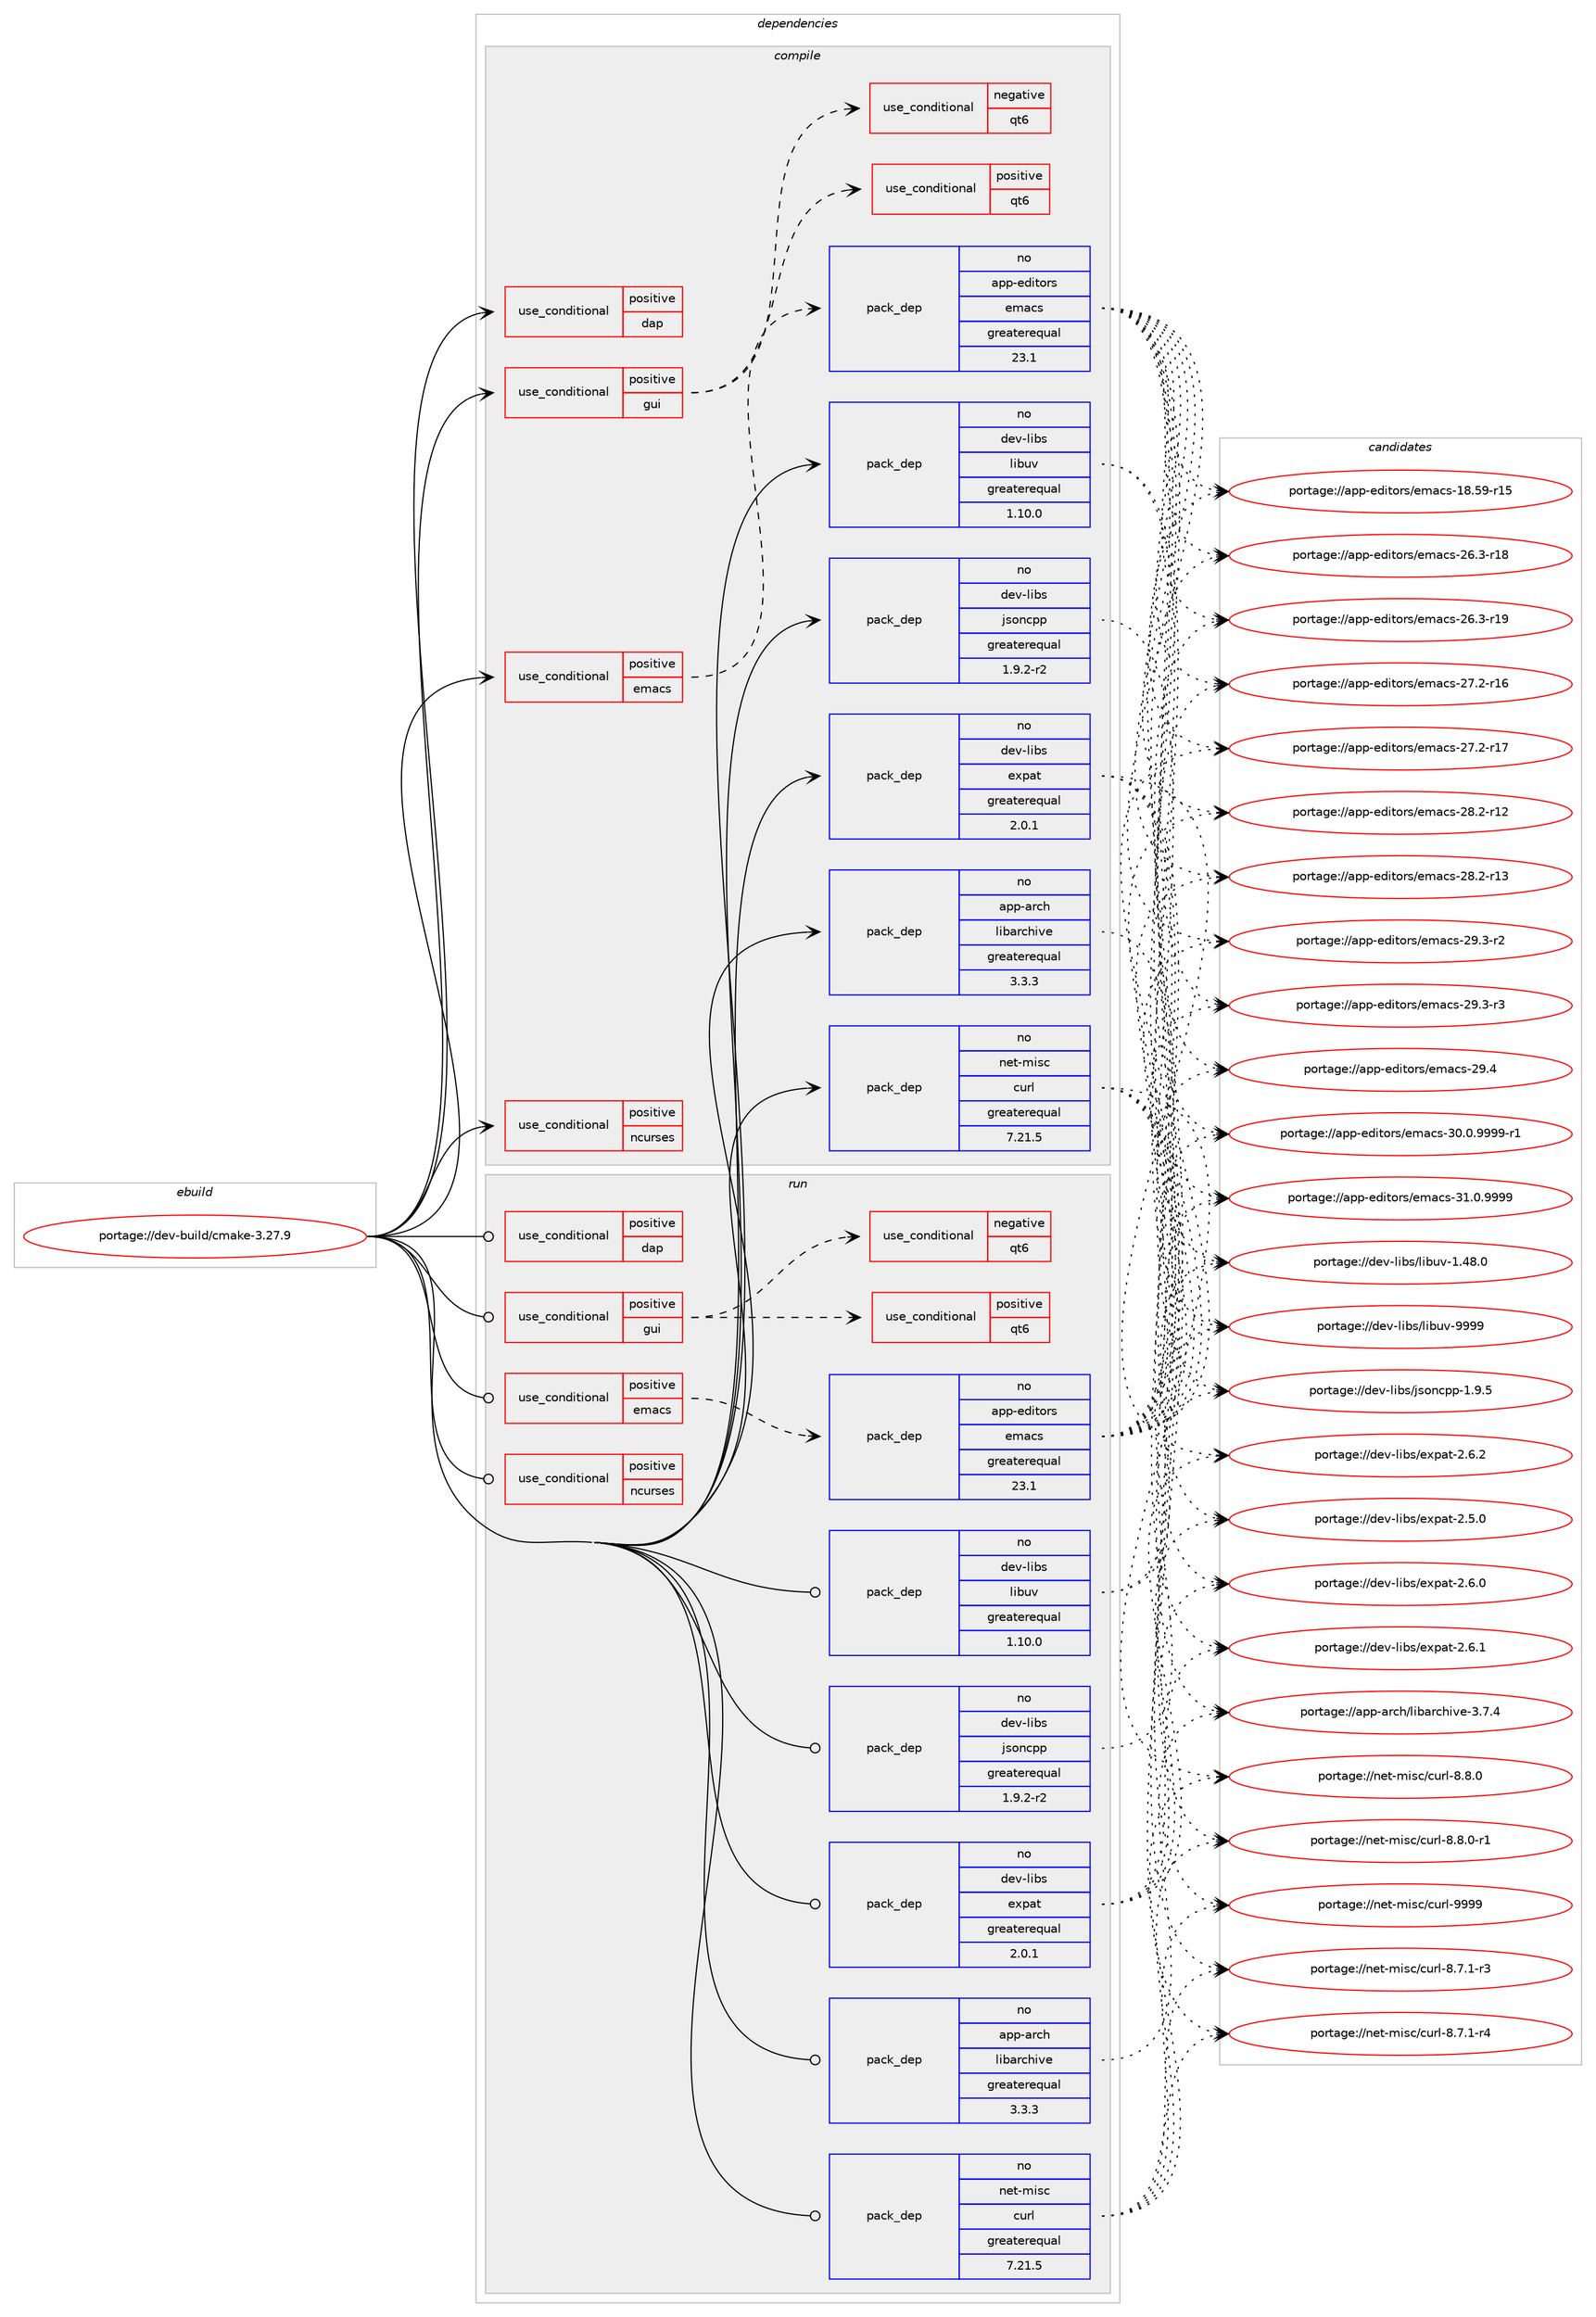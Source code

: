 digraph prolog {

# *************
# Graph options
# *************

newrank=true;
concentrate=true;
compound=true;
graph [rankdir=LR,fontname=Helvetica,fontsize=10,ranksep=1.5];#, ranksep=2.5, nodesep=0.2];
edge  [arrowhead=vee];
node  [fontname=Helvetica,fontsize=10];

# **********
# The ebuild
# **********

subgraph cluster_leftcol {
color=gray;
rank=same;
label=<<i>ebuild</i>>;
id [label="portage://dev-build/cmake-3.27.9", color=red, width=4, href="../dev-build/cmake-3.27.9.svg"];
}

# ****************
# The dependencies
# ****************

subgraph cluster_midcol {
color=gray;
label=<<i>dependencies</i>>;
subgraph cluster_compile {
fillcolor="#eeeeee";
style=filled;
label=<<i>compile</i>>;
subgraph cond16273 {
dependency29340 [label=<<TABLE BORDER="0" CELLBORDER="1" CELLSPACING="0" CELLPADDING="4"><TR><TD ROWSPAN="3" CELLPADDING="10">use_conditional</TD></TR><TR><TD>positive</TD></TR><TR><TD>dap</TD></TR></TABLE>>, shape=none, color=red];
# *** BEGIN UNKNOWN DEPENDENCY TYPE (TODO) ***
# dependency29340 -> package_dependency(portage://dev-build/cmake-3.27.9,install,no,dev-cpp,cppdap,none,[,,],[],[])
# *** END UNKNOWN DEPENDENCY TYPE (TODO) ***

}
id:e -> dependency29340:w [weight=20,style="solid",arrowhead="vee"];
subgraph cond16274 {
dependency29341 [label=<<TABLE BORDER="0" CELLBORDER="1" CELLSPACING="0" CELLPADDING="4"><TR><TD ROWSPAN="3" CELLPADDING="10">use_conditional</TD></TR><TR><TD>positive</TD></TR><TR><TD>emacs</TD></TR></TABLE>>, shape=none, color=red];
subgraph pack12176 {
dependency29342 [label=<<TABLE BORDER="0" CELLBORDER="1" CELLSPACING="0" CELLPADDING="4" WIDTH="220"><TR><TD ROWSPAN="6" CELLPADDING="30">pack_dep</TD></TR><TR><TD WIDTH="110">no</TD></TR><TR><TD>app-editors</TD></TR><TR><TD>emacs</TD></TR><TR><TD>greaterequal</TD></TR><TR><TD>23.1</TD></TR></TABLE>>, shape=none, color=blue];
}
dependency29341:e -> dependency29342:w [weight=20,style="dashed",arrowhead="vee"];
}
id:e -> dependency29341:w [weight=20,style="solid",arrowhead="vee"];
subgraph cond16275 {
dependency29343 [label=<<TABLE BORDER="0" CELLBORDER="1" CELLSPACING="0" CELLPADDING="4"><TR><TD ROWSPAN="3" CELLPADDING="10">use_conditional</TD></TR><TR><TD>positive</TD></TR><TR><TD>gui</TD></TR></TABLE>>, shape=none, color=red];
subgraph cond16276 {
dependency29344 [label=<<TABLE BORDER="0" CELLBORDER="1" CELLSPACING="0" CELLPADDING="4"><TR><TD ROWSPAN="3" CELLPADDING="10">use_conditional</TD></TR><TR><TD>negative</TD></TR><TR><TD>qt6</TD></TR></TABLE>>, shape=none, color=red];
# *** BEGIN UNKNOWN DEPENDENCY TYPE (TODO) ***
# dependency29344 -> package_dependency(portage://dev-build/cmake-3.27.9,install,no,dev-qt,qtcore,none,[,,],[slot(5)],[])
# *** END UNKNOWN DEPENDENCY TYPE (TODO) ***

# *** BEGIN UNKNOWN DEPENDENCY TYPE (TODO) ***
# dependency29344 -> package_dependency(portage://dev-build/cmake-3.27.9,install,no,dev-qt,qtgui,none,[,,],[slot(5)],[])
# *** END UNKNOWN DEPENDENCY TYPE (TODO) ***

# *** BEGIN UNKNOWN DEPENDENCY TYPE (TODO) ***
# dependency29344 -> package_dependency(portage://dev-build/cmake-3.27.9,install,no,dev-qt,qtwidgets,none,[,,],[slot(5)],[])
# *** END UNKNOWN DEPENDENCY TYPE (TODO) ***

}
dependency29343:e -> dependency29344:w [weight=20,style="dashed",arrowhead="vee"];
subgraph cond16277 {
dependency29345 [label=<<TABLE BORDER="0" CELLBORDER="1" CELLSPACING="0" CELLPADDING="4"><TR><TD ROWSPAN="3" CELLPADDING="10">use_conditional</TD></TR><TR><TD>positive</TD></TR><TR><TD>qt6</TD></TR></TABLE>>, shape=none, color=red];
# *** BEGIN UNKNOWN DEPENDENCY TYPE (TODO) ***
# dependency29345 -> package_dependency(portage://dev-build/cmake-3.27.9,install,no,dev-qt,qtbase,none,[,,],[slot(6)],[use(enable(gui),none),use(enable(widgets),none)])
# *** END UNKNOWN DEPENDENCY TYPE (TODO) ***

}
dependency29343:e -> dependency29345:w [weight=20,style="dashed",arrowhead="vee"];
}
id:e -> dependency29343:w [weight=20,style="solid",arrowhead="vee"];
subgraph cond16278 {
dependency29346 [label=<<TABLE BORDER="0" CELLBORDER="1" CELLSPACING="0" CELLPADDING="4"><TR><TD ROWSPAN="3" CELLPADDING="10">use_conditional</TD></TR><TR><TD>positive</TD></TR><TR><TD>ncurses</TD></TR></TABLE>>, shape=none, color=red];
# *** BEGIN UNKNOWN DEPENDENCY TYPE (TODO) ***
# dependency29346 -> package_dependency(portage://dev-build/cmake-3.27.9,install,no,sys-libs,ncurses,none,[,,],any_same_slot,[])
# *** END UNKNOWN DEPENDENCY TYPE (TODO) ***

}
id:e -> dependency29346:w [weight=20,style="solid",arrowhead="vee"];
subgraph pack12177 {
dependency29347 [label=<<TABLE BORDER="0" CELLBORDER="1" CELLSPACING="0" CELLPADDING="4" WIDTH="220"><TR><TD ROWSPAN="6" CELLPADDING="30">pack_dep</TD></TR><TR><TD WIDTH="110">no</TD></TR><TR><TD>app-arch</TD></TR><TR><TD>libarchive</TD></TR><TR><TD>greaterequal</TD></TR><TR><TD>3.3.3</TD></TR></TABLE>>, shape=none, color=blue];
}
id:e -> dependency29347:w [weight=20,style="solid",arrowhead="vee"];
# *** BEGIN UNKNOWN DEPENDENCY TYPE (TODO) ***
# id -> package_dependency(portage://dev-build/cmake-3.27.9,install,no,app-crypt,rhash,none,[,,],[slot(0),equal],[])
# *** END UNKNOWN DEPENDENCY TYPE (TODO) ***

subgraph pack12178 {
dependency29348 [label=<<TABLE BORDER="0" CELLBORDER="1" CELLSPACING="0" CELLPADDING="4" WIDTH="220"><TR><TD ROWSPAN="6" CELLPADDING="30">pack_dep</TD></TR><TR><TD WIDTH="110">no</TD></TR><TR><TD>dev-libs</TD></TR><TR><TD>expat</TD></TR><TR><TD>greaterequal</TD></TR><TR><TD>2.0.1</TD></TR></TABLE>>, shape=none, color=blue];
}
id:e -> dependency29348:w [weight=20,style="solid",arrowhead="vee"];
subgraph pack12179 {
dependency29349 [label=<<TABLE BORDER="0" CELLBORDER="1" CELLSPACING="0" CELLPADDING="4" WIDTH="220"><TR><TD ROWSPAN="6" CELLPADDING="30">pack_dep</TD></TR><TR><TD WIDTH="110">no</TD></TR><TR><TD>dev-libs</TD></TR><TR><TD>jsoncpp</TD></TR><TR><TD>greaterequal</TD></TR><TR><TD>1.9.2-r2</TD></TR></TABLE>>, shape=none, color=blue];
}
id:e -> dependency29349:w [weight=20,style="solid",arrowhead="vee"];
subgraph pack12180 {
dependency29350 [label=<<TABLE BORDER="0" CELLBORDER="1" CELLSPACING="0" CELLPADDING="4" WIDTH="220"><TR><TD ROWSPAN="6" CELLPADDING="30">pack_dep</TD></TR><TR><TD WIDTH="110">no</TD></TR><TR><TD>dev-libs</TD></TR><TR><TD>libuv</TD></TR><TR><TD>greaterequal</TD></TR><TR><TD>1.10.0</TD></TR></TABLE>>, shape=none, color=blue];
}
id:e -> dependency29350:w [weight=20,style="solid",arrowhead="vee"];
subgraph pack12181 {
dependency29351 [label=<<TABLE BORDER="0" CELLBORDER="1" CELLSPACING="0" CELLPADDING="4" WIDTH="220"><TR><TD ROWSPAN="6" CELLPADDING="30">pack_dep</TD></TR><TR><TD WIDTH="110">no</TD></TR><TR><TD>net-misc</TD></TR><TR><TD>curl</TD></TR><TR><TD>greaterequal</TD></TR><TR><TD>7.21.5</TD></TR></TABLE>>, shape=none, color=blue];
}
id:e -> dependency29351:w [weight=20,style="solid",arrowhead="vee"];
# *** BEGIN UNKNOWN DEPENDENCY TYPE (TODO) ***
# id -> package_dependency(portage://dev-build/cmake-3.27.9,install,no,sys-libs,zlib,none,[,,],[],[])
# *** END UNKNOWN DEPENDENCY TYPE (TODO) ***

# *** BEGIN UNKNOWN DEPENDENCY TYPE (TODO) ***
# id -> package_dependency(portage://dev-build/cmake-3.27.9,install,no,virtual,pkgconfig,none,[,,],[],[])
# *** END UNKNOWN DEPENDENCY TYPE (TODO) ***

}
subgraph cluster_compileandrun {
fillcolor="#eeeeee";
style=filled;
label=<<i>compile and run</i>>;
}
subgraph cluster_run {
fillcolor="#eeeeee";
style=filled;
label=<<i>run</i>>;
subgraph cond16279 {
dependency29352 [label=<<TABLE BORDER="0" CELLBORDER="1" CELLSPACING="0" CELLPADDING="4"><TR><TD ROWSPAN="3" CELLPADDING="10">use_conditional</TD></TR><TR><TD>positive</TD></TR><TR><TD>dap</TD></TR></TABLE>>, shape=none, color=red];
# *** BEGIN UNKNOWN DEPENDENCY TYPE (TODO) ***
# dependency29352 -> package_dependency(portage://dev-build/cmake-3.27.9,run,no,dev-cpp,cppdap,none,[,,],[],[])
# *** END UNKNOWN DEPENDENCY TYPE (TODO) ***

}
id:e -> dependency29352:w [weight=20,style="solid",arrowhead="odot"];
subgraph cond16280 {
dependency29353 [label=<<TABLE BORDER="0" CELLBORDER="1" CELLSPACING="0" CELLPADDING="4"><TR><TD ROWSPAN="3" CELLPADDING="10">use_conditional</TD></TR><TR><TD>positive</TD></TR><TR><TD>emacs</TD></TR></TABLE>>, shape=none, color=red];
subgraph pack12182 {
dependency29354 [label=<<TABLE BORDER="0" CELLBORDER="1" CELLSPACING="0" CELLPADDING="4" WIDTH="220"><TR><TD ROWSPAN="6" CELLPADDING="30">pack_dep</TD></TR><TR><TD WIDTH="110">no</TD></TR><TR><TD>app-editors</TD></TR><TR><TD>emacs</TD></TR><TR><TD>greaterequal</TD></TR><TR><TD>23.1</TD></TR></TABLE>>, shape=none, color=blue];
}
dependency29353:e -> dependency29354:w [weight=20,style="dashed",arrowhead="vee"];
}
id:e -> dependency29353:w [weight=20,style="solid",arrowhead="odot"];
subgraph cond16281 {
dependency29355 [label=<<TABLE BORDER="0" CELLBORDER="1" CELLSPACING="0" CELLPADDING="4"><TR><TD ROWSPAN="3" CELLPADDING="10">use_conditional</TD></TR><TR><TD>positive</TD></TR><TR><TD>gui</TD></TR></TABLE>>, shape=none, color=red];
subgraph cond16282 {
dependency29356 [label=<<TABLE BORDER="0" CELLBORDER="1" CELLSPACING="0" CELLPADDING="4"><TR><TD ROWSPAN="3" CELLPADDING="10">use_conditional</TD></TR><TR><TD>negative</TD></TR><TR><TD>qt6</TD></TR></TABLE>>, shape=none, color=red];
# *** BEGIN UNKNOWN DEPENDENCY TYPE (TODO) ***
# dependency29356 -> package_dependency(portage://dev-build/cmake-3.27.9,run,no,dev-qt,qtcore,none,[,,],[slot(5)],[])
# *** END UNKNOWN DEPENDENCY TYPE (TODO) ***

# *** BEGIN UNKNOWN DEPENDENCY TYPE (TODO) ***
# dependency29356 -> package_dependency(portage://dev-build/cmake-3.27.9,run,no,dev-qt,qtgui,none,[,,],[slot(5)],[])
# *** END UNKNOWN DEPENDENCY TYPE (TODO) ***

# *** BEGIN UNKNOWN DEPENDENCY TYPE (TODO) ***
# dependency29356 -> package_dependency(portage://dev-build/cmake-3.27.9,run,no,dev-qt,qtwidgets,none,[,,],[slot(5)],[])
# *** END UNKNOWN DEPENDENCY TYPE (TODO) ***

}
dependency29355:e -> dependency29356:w [weight=20,style="dashed",arrowhead="vee"];
subgraph cond16283 {
dependency29357 [label=<<TABLE BORDER="0" CELLBORDER="1" CELLSPACING="0" CELLPADDING="4"><TR><TD ROWSPAN="3" CELLPADDING="10">use_conditional</TD></TR><TR><TD>positive</TD></TR><TR><TD>qt6</TD></TR></TABLE>>, shape=none, color=red];
# *** BEGIN UNKNOWN DEPENDENCY TYPE (TODO) ***
# dependency29357 -> package_dependency(portage://dev-build/cmake-3.27.9,run,no,dev-qt,qtbase,none,[,,],[slot(6)],[use(enable(gui),none),use(enable(widgets),none)])
# *** END UNKNOWN DEPENDENCY TYPE (TODO) ***

}
dependency29355:e -> dependency29357:w [weight=20,style="dashed",arrowhead="vee"];
}
id:e -> dependency29355:w [weight=20,style="solid",arrowhead="odot"];
subgraph cond16284 {
dependency29358 [label=<<TABLE BORDER="0" CELLBORDER="1" CELLSPACING="0" CELLPADDING="4"><TR><TD ROWSPAN="3" CELLPADDING="10">use_conditional</TD></TR><TR><TD>positive</TD></TR><TR><TD>ncurses</TD></TR></TABLE>>, shape=none, color=red];
# *** BEGIN UNKNOWN DEPENDENCY TYPE (TODO) ***
# dependency29358 -> package_dependency(portage://dev-build/cmake-3.27.9,run,no,sys-libs,ncurses,none,[,,],any_same_slot,[])
# *** END UNKNOWN DEPENDENCY TYPE (TODO) ***

}
id:e -> dependency29358:w [weight=20,style="solid",arrowhead="odot"];
subgraph pack12183 {
dependency29359 [label=<<TABLE BORDER="0" CELLBORDER="1" CELLSPACING="0" CELLPADDING="4" WIDTH="220"><TR><TD ROWSPAN="6" CELLPADDING="30">pack_dep</TD></TR><TR><TD WIDTH="110">no</TD></TR><TR><TD>app-arch</TD></TR><TR><TD>libarchive</TD></TR><TR><TD>greaterequal</TD></TR><TR><TD>3.3.3</TD></TR></TABLE>>, shape=none, color=blue];
}
id:e -> dependency29359:w [weight=20,style="solid",arrowhead="odot"];
# *** BEGIN UNKNOWN DEPENDENCY TYPE (TODO) ***
# id -> package_dependency(portage://dev-build/cmake-3.27.9,run,no,app-crypt,rhash,none,[,,],[slot(0),equal],[])
# *** END UNKNOWN DEPENDENCY TYPE (TODO) ***

subgraph pack12184 {
dependency29360 [label=<<TABLE BORDER="0" CELLBORDER="1" CELLSPACING="0" CELLPADDING="4" WIDTH="220"><TR><TD ROWSPAN="6" CELLPADDING="30">pack_dep</TD></TR><TR><TD WIDTH="110">no</TD></TR><TR><TD>dev-libs</TD></TR><TR><TD>expat</TD></TR><TR><TD>greaterequal</TD></TR><TR><TD>2.0.1</TD></TR></TABLE>>, shape=none, color=blue];
}
id:e -> dependency29360:w [weight=20,style="solid",arrowhead="odot"];
subgraph pack12185 {
dependency29361 [label=<<TABLE BORDER="0" CELLBORDER="1" CELLSPACING="0" CELLPADDING="4" WIDTH="220"><TR><TD ROWSPAN="6" CELLPADDING="30">pack_dep</TD></TR><TR><TD WIDTH="110">no</TD></TR><TR><TD>dev-libs</TD></TR><TR><TD>jsoncpp</TD></TR><TR><TD>greaterequal</TD></TR><TR><TD>1.9.2-r2</TD></TR></TABLE>>, shape=none, color=blue];
}
id:e -> dependency29361:w [weight=20,style="solid",arrowhead="odot"];
subgraph pack12186 {
dependency29362 [label=<<TABLE BORDER="0" CELLBORDER="1" CELLSPACING="0" CELLPADDING="4" WIDTH="220"><TR><TD ROWSPAN="6" CELLPADDING="30">pack_dep</TD></TR><TR><TD WIDTH="110">no</TD></TR><TR><TD>dev-libs</TD></TR><TR><TD>libuv</TD></TR><TR><TD>greaterequal</TD></TR><TR><TD>1.10.0</TD></TR></TABLE>>, shape=none, color=blue];
}
id:e -> dependency29362:w [weight=20,style="solid",arrowhead="odot"];
subgraph pack12187 {
dependency29363 [label=<<TABLE BORDER="0" CELLBORDER="1" CELLSPACING="0" CELLPADDING="4" WIDTH="220"><TR><TD ROWSPAN="6" CELLPADDING="30">pack_dep</TD></TR><TR><TD WIDTH="110">no</TD></TR><TR><TD>net-misc</TD></TR><TR><TD>curl</TD></TR><TR><TD>greaterequal</TD></TR><TR><TD>7.21.5</TD></TR></TABLE>>, shape=none, color=blue];
}
id:e -> dependency29363:w [weight=20,style="solid",arrowhead="odot"];
# *** BEGIN UNKNOWN DEPENDENCY TYPE (TODO) ***
# id -> package_dependency(portage://dev-build/cmake-3.27.9,run,no,sys-libs,zlib,none,[,,],[],[])
# *** END UNKNOWN DEPENDENCY TYPE (TODO) ***

# *** BEGIN UNKNOWN DEPENDENCY TYPE (TODO) ***
# id -> package_dependency(portage://dev-build/cmake-3.27.9,run,no,virtual,pkgconfig,none,[,,],[],[])
# *** END UNKNOWN DEPENDENCY TYPE (TODO) ***

}
}

# **************
# The candidates
# **************

subgraph cluster_choices {
rank=same;
color=gray;
label=<<i>candidates</i>>;

subgraph choice12176 {
color=black;
nodesep=1;
choice9711211245101100105116111114115471011099799115454956465357451144953 [label="portage://app-editors/emacs-18.59-r15", color=red, width=4,href="../app-editors/emacs-18.59-r15.svg"];
choice97112112451011001051161111141154710110997991154550544651451144956 [label="portage://app-editors/emacs-26.3-r18", color=red, width=4,href="../app-editors/emacs-26.3-r18.svg"];
choice97112112451011001051161111141154710110997991154550544651451144957 [label="portage://app-editors/emacs-26.3-r19", color=red, width=4,href="../app-editors/emacs-26.3-r19.svg"];
choice97112112451011001051161111141154710110997991154550554650451144954 [label="portage://app-editors/emacs-27.2-r16", color=red, width=4,href="../app-editors/emacs-27.2-r16.svg"];
choice97112112451011001051161111141154710110997991154550554650451144955 [label="portage://app-editors/emacs-27.2-r17", color=red, width=4,href="../app-editors/emacs-27.2-r17.svg"];
choice97112112451011001051161111141154710110997991154550564650451144950 [label="portage://app-editors/emacs-28.2-r12", color=red, width=4,href="../app-editors/emacs-28.2-r12.svg"];
choice97112112451011001051161111141154710110997991154550564650451144951 [label="portage://app-editors/emacs-28.2-r13", color=red, width=4,href="../app-editors/emacs-28.2-r13.svg"];
choice971121124510110010511611111411547101109979911545505746514511450 [label="portage://app-editors/emacs-29.3-r2", color=red, width=4,href="../app-editors/emacs-29.3-r2.svg"];
choice971121124510110010511611111411547101109979911545505746514511451 [label="portage://app-editors/emacs-29.3-r3", color=red, width=4,href="../app-editors/emacs-29.3-r3.svg"];
choice97112112451011001051161111141154710110997991154550574652 [label="portage://app-editors/emacs-29.4", color=red, width=4,href="../app-editors/emacs-29.4.svg"];
choice9711211245101100105116111114115471011099799115455148464846575757574511449 [label="portage://app-editors/emacs-30.0.9999-r1", color=red, width=4,href="../app-editors/emacs-30.0.9999-r1.svg"];
choice971121124510110010511611111411547101109979911545514946484657575757 [label="portage://app-editors/emacs-31.0.9999", color=red, width=4,href="../app-editors/emacs-31.0.9999.svg"];
dependency29342:e -> choice9711211245101100105116111114115471011099799115454956465357451144953:w [style=dotted,weight="100"];
dependency29342:e -> choice97112112451011001051161111141154710110997991154550544651451144956:w [style=dotted,weight="100"];
dependency29342:e -> choice97112112451011001051161111141154710110997991154550544651451144957:w [style=dotted,weight="100"];
dependency29342:e -> choice97112112451011001051161111141154710110997991154550554650451144954:w [style=dotted,weight="100"];
dependency29342:e -> choice97112112451011001051161111141154710110997991154550554650451144955:w [style=dotted,weight="100"];
dependency29342:e -> choice97112112451011001051161111141154710110997991154550564650451144950:w [style=dotted,weight="100"];
dependency29342:e -> choice97112112451011001051161111141154710110997991154550564650451144951:w [style=dotted,weight="100"];
dependency29342:e -> choice971121124510110010511611111411547101109979911545505746514511450:w [style=dotted,weight="100"];
dependency29342:e -> choice971121124510110010511611111411547101109979911545505746514511451:w [style=dotted,weight="100"];
dependency29342:e -> choice97112112451011001051161111141154710110997991154550574652:w [style=dotted,weight="100"];
dependency29342:e -> choice9711211245101100105116111114115471011099799115455148464846575757574511449:w [style=dotted,weight="100"];
dependency29342:e -> choice971121124510110010511611111411547101109979911545514946484657575757:w [style=dotted,weight="100"];
}
subgraph choice12177 {
color=black;
nodesep=1;
choice9711211245971149910447108105989711499104105118101455146554652 [label="portage://app-arch/libarchive-3.7.4", color=red, width=4,href="../app-arch/libarchive-3.7.4.svg"];
dependency29347:e -> choice9711211245971149910447108105989711499104105118101455146554652:w [style=dotted,weight="100"];
}
subgraph choice12178 {
color=black;
nodesep=1;
choice10010111845108105981154710112011297116455046534648 [label="portage://dev-libs/expat-2.5.0", color=red, width=4,href="../dev-libs/expat-2.5.0.svg"];
choice10010111845108105981154710112011297116455046544648 [label="portage://dev-libs/expat-2.6.0", color=red, width=4,href="../dev-libs/expat-2.6.0.svg"];
choice10010111845108105981154710112011297116455046544649 [label="portage://dev-libs/expat-2.6.1", color=red, width=4,href="../dev-libs/expat-2.6.1.svg"];
choice10010111845108105981154710112011297116455046544650 [label="portage://dev-libs/expat-2.6.2", color=red, width=4,href="../dev-libs/expat-2.6.2.svg"];
dependency29348:e -> choice10010111845108105981154710112011297116455046534648:w [style=dotted,weight="100"];
dependency29348:e -> choice10010111845108105981154710112011297116455046544648:w [style=dotted,weight="100"];
dependency29348:e -> choice10010111845108105981154710112011297116455046544649:w [style=dotted,weight="100"];
dependency29348:e -> choice10010111845108105981154710112011297116455046544650:w [style=dotted,weight="100"];
}
subgraph choice12179 {
color=black;
nodesep=1;
choice10010111845108105981154710611511111099112112454946574653 [label="portage://dev-libs/jsoncpp-1.9.5", color=red, width=4,href="../dev-libs/jsoncpp-1.9.5.svg"];
dependency29349:e -> choice10010111845108105981154710611511111099112112454946574653:w [style=dotted,weight="100"];
}
subgraph choice12180 {
color=black;
nodesep=1;
choice1001011184510810598115471081059811711845494652564648 [label="portage://dev-libs/libuv-1.48.0", color=red, width=4,href="../dev-libs/libuv-1.48.0.svg"];
choice100101118451081059811547108105981171184557575757 [label="portage://dev-libs/libuv-9999", color=red, width=4,href="../dev-libs/libuv-9999.svg"];
dependency29350:e -> choice1001011184510810598115471081059811711845494652564648:w [style=dotted,weight="100"];
dependency29350:e -> choice100101118451081059811547108105981171184557575757:w [style=dotted,weight="100"];
}
subgraph choice12181 {
color=black;
nodesep=1;
choice110101116451091051159947991171141084556465546494511451 [label="portage://net-misc/curl-8.7.1-r3", color=red, width=4,href="../net-misc/curl-8.7.1-r3.svg"];
choice110101116451091051159947991171141084556465546494511452 [label="portage://net-misc/curl-8.7.1-r4", color=red, width=4,href="../net-misc/curl-8.7.1-r4.svg"];
choice11010111645109105115994799117114108455646564648 [label="portage://net-misc/curl-8.8.0", color=red, width=4,href="../net-misc/curl-8.8.0.svg"];
choice110101116451091051159947991171141084556465646484511449 [label="portage://net-misc/curl-8.8.0-r1", color=red, width=4,href="../net-misc/curl-8.8.0-r1.svg"];
choice110101116451091051159947991171141084557575757 [label="portage://net-misc/curl-9999", color=red, width=4,href="../net-misc/curl-9999.svg"];
dependency29351:e -> choice110101116451091051159947991171141084556465546494511451:w [style=dotted,weight="100"];
dependency29351:e -> choice110101116451091051159947991171141084556465546494511452:w [style=dotted,weight="100"];
dependency29351:e -> choice11010111645109105115994799117114108455646564648:w [style=dotted,weight="100"];
dependency29351:e -> choice110101116451091051159947991171141084556465646484511449:w [style=dotted,weight="100"];
dependency29351:e -> choice110101116451091051159947991171141084557575757:w [style=dotted,weight="100"];
}
subgraph choice12182 {
color=black;
nodesep=1;
choice9711211245101100105116111114115471011099799115454956465357451144953 [label="portage://app-editors/emacs-18.59-r15", color=red, width=4,href="../app-editors/emacs-18.59-r15.svg"];
choice97112112451011001051161111141154710110997991154550544651451144956 [label="portage://app-editors/emacs-26.3-r18", color=red, width=4,href="../app-editors/emacs-26.3-r18.svg"];
choice97112112451011001051161111141154710110997991154550544651451144957 [label="portage://app-editors/emacs-26.3-r19", color=red, width=4,href="../app-editors/emacs-26.3-r19.svg"];
choice97112112451011001051161111141154710110997991154550554650451144954 [label="portage://app-editors/emacs-27.2-r16", color=red, width=4,href="../app-editors/emacs-27.2-r16.svg"];
choice97112112451011001051161111141154710110997991154550554650451144955 [label="portage://app-editors/emacs-27.2-r17", color=red, width=4,href="../app-editors/emacs-27.2-r17.svg"];
choice97112112451011001051161111141154710110997991154550564650451144950 [label="portage://app-editors/emacs-28.2-r12", color=red, width=4,href="../app-editors/emacs-28.2-r12.svg"];
choice97112112451011001051161111141154710110997991154550564650451144951 [label="portage://app-editors/emacs-28.2-r13", color=red, width=4,href="../app-editors/emacs-28.2-r13.svg"];
choice971121124510110010511611111411547101109979911545505746514511450 [label="portage://app-editors/emacs-29.3-r2", color=red, width=4,href="../app-editors/emacs-29.3-r2.svg"];
choice971121124510110010511611111411547101109979911545505746514511451 [label="portage://app-editors/emacs-29.3-r3", color=red, width=4,href="../app-editors/emacs-29.3-r3.svg"];
choice97112112451011001051161111141154710110997991154550574652 [label="portage://app-editors/emacs-29.4", color=red, width=4,href="../app-editors/emacs-29.4.svg"];
choice9711211245101100105116111114115471011099799115455148464846575757574511449 [label="portage://app-editors/emacs-30.0.9999-r1", color=red, width=4,href="../app-editors/emacs-30.0.9999-r1.svg"];
choice971121124510110010511611111411547101109979911545514946484657575757 [label="portage://app-editors/emacs-31.0.9999", color=red, width=4,href="../app-editors/emacs-31.0.9999.svg"];
dependency29354:e -> choice9711211245101100105116111114115471011099799115454956465357451144953:w [style=dotted,weight="100"];
dependency29354:e -> choice97112112451011001051161111141154710110997991154550544651451144956:w [style=dotted,weight="100"];
dependency29354:e -> choice97112112451011001051161111141154710110997991154550544651451144957:w [style=dotted,weight="100"];
dependency29354:e -> choice97112112451011001051161111141154710110997991154550554650451144954:w [style=dotted,weight="100"];
dependency29354:e -> choice97112112451011001051161111141154710110997991154550554650451144955:w [style=dotted,weight="100"];
dependency29354:e -> choice97112112451011001051161111141154710110997991154550564650451144950:w [style=dotted,weight="100"];
dependency29354:e -> choice97112112451011001051161111141154710110997991154550564650451144951:w [style=dotted,weight="100"];
dependency29354:e -> choice971121124510110010511611111411547101109979911545505746514511450:w [style=dotted,weight="100"];
dependency29354:e -> choice971121124510110010511611111411547101109979911545505746514511451:w [style=dotted,weight="100"];
dependency29354:e -> choice97112112451011001051161111141154710110997991154550574652:w [style=dotted,weight="100"];
dependency29354:e -> choice9711211245101100105116111114115471011099799115455148464846575757574511449:w [style=dotted,weight="100"];
dependency29354:e -> choice971121124510110010511611111411547101109979911545514946484657575757:w [style=dotted,weight="100"];
}
subgraph choice12183 {
color=black;
nodesep=1;
choice9711211245971149910447108105989711499104105118101455146554652 [label="portage://app-arch/libarchive-3.7.4", color=red, width=4,href="../app-arch/libarchive-3.7.4.svg"];
dependency29359:e -> choice9711211245971149910447108105989711499104105118101455146554652:w [style=dotted,weight="100"];
}
subgraph choice12184 {
color=black;
nodesep=1;
choice10010111845108105981154710112011297116455046534648 [label="portage://dev-libs/expat-2.5.0", color=red, width=4,href="../dev-libs/expat-2.5.0.svg"];
choice10010111845108105981154710112011297116455046544648 [label="portage://dev-libs/expat-2.6.0", color=red, width=4,href="../dev-libs/expat-2.6.0.svg"];
choice10010111845108105981154710112011297116455046544649 [label="portage://dev-libs/expat-2.6.1", color=red, width=4,href="../dev-libs/expat-2.6.1.svg"];
choice10010111845108105981154710112011297116455046544650 [label="portage://dev-libs/expat-2.6.2", color=red, width=4,href="../dev-libs/expat-2.6.2.svg"];
dependency29360:e -> choice10010111845108105981154710112011297116455046534648:w [style=dotted,weight="100"];
dependency29360:e -> choice10010111845108105981154710112011297116455046544648:w [style=dotted,weight="100"];
dependency29360:e -> choice10010111845108105981154710112011297116455046544649:w [style=dotted,weight="100"];
dependency29360:e -> choice10010111845108105981154710112011297116455046544650:w [style=dotted,weight="100"];
}
subgraph choice12185 {
color=black;
nodesep=1;
choice10010111845108105981154710611511111099112112454946574653 [label="portage://dev-libs/jsoncpp-1.9.5", color=red, width=4,href="../dev-libs/jsoncpp-1.9.5.svg"];
dependency29361:e -> choice10010111845108105981154710611511111099112112454946574653:w [style=dotted,weight="100"];
}
subgraph choice12186 {
color=black;
nodesep=1;
choice1001011184510810598115471081059811711845494652564648 [label="portage://dev-libs/libuv-1.48.0", color=red, width=4,href="../dev-libs/libuv-1.48.0.svg"];
choice100101118451081059811547108105981171184557575757 [label="portage://dev-libs/libuv-9999", color=red, width=4,href="../dev-libs/libuv-9999.svg"];
dependency29362:e -> choice1001011184510810598115471081059811711845494652564648:w [style=dotted,weight="100"];
dependency29362:e -> choice100101118451081059811547108105981171184557575757:w [style=dotted,weight="100"];
}
subgraph choice12187 {
color=black;
nodesep=1;
choice110101116451091051159947991171141084556465546494511451 [label="portage://net-misc/curl-8.7.1-r3", color=red, width=4,href="../net-misc/curl-8.7.1-r3.svg"];
choice110101116451091051159947991171141084556465546494511452 [label="portage://net-misc/curl-8.7.1-r4", color=red, width=4,href="../net-misc/curl-8.7.1-r4.svg"];
choice11010111645109105115994799117114108455646564648 [label="portage://net-misc/curl-8.8.0", color=red, width=4,href="../net-misc/curl-8.8.0.svg"];
choice110101116451091051159947991171141084556465646484511449 [label="portage://net-misc/curl-8.8.0-r1", color=red, width=4,href="../net-misc/curl-8.8.0-r1.svg"];
choice110101116451091051159947991171141084557575757 [label="portage://net-misc/curl-9999", color=red, width=4,href="../net-misc/curl-9999.svg"];
dependency29363:e -> choice110101116451091051159947991171141084556465546494511451:w [style=dotted,weight="100"];
dependency29363:e -> choice110101116451091051159947991171141084556465546494511452:w [style=dotted,weight="100"];
dependency29363:e -> choice11010111645109105115994799117114108455646564648:w [style=dotted,weight="100"];
dependency29363:e -> choice110101116451091051159947991171141084556465646484511449:w [style=dotted,weight="100"];
dependency29363:e -> choice110101116451091051159947991171141084557575757:w [style=dotted,weight="100"];
}
}

}
